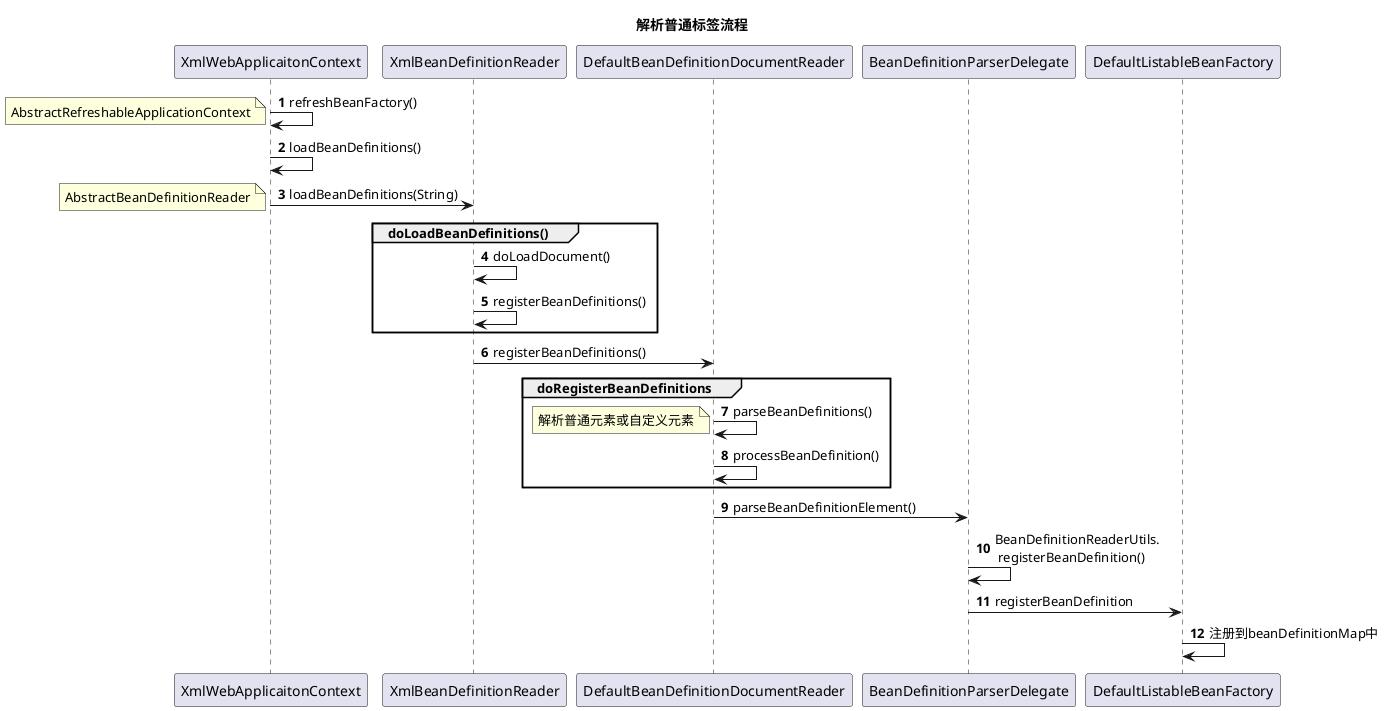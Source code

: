@startuml
title 解析普通标签流程
autonumber 1 1
XmlWebApplicaitonContext -> XmlWebApplicaitonContext:refreshBeanFactory()
note left:AbstractRefreshableApplicationContext
XmlWebApplicaitonContext -> XmlWebApplicaitonContext:loadBeanDefinitions()
XmlWebApplicaitonContext -> XmlBeanDefinitionReader:loadBeanDefinitions(String)
note left:AbstractBeanDefinitionReader
group doLoadBeanDefinitions()
XmlBeanDefinitionReader -> XmlBeanDefinitionReader:doLoadDocument()
XmlBeanDefinitionReader -> XmlBeanDefinitionReader:registerBeanDefinitions()
end
XmlBeanDefinitionReader -> DefaultBeanDefinitionDocumentReader:registerBeanDefinitions()
group doRegisterBeanDefinitions
DefaultBeanDefinitionDocumentReader ->DefaultBeanDefinitionDocumentReader:parseBeanDefinitions()
note left:解析普通元素或自定义元素
DefaultBeanDefinitionDocumentReader ->DefaultBeanDefinitionDocumentReader:processBeanDefinition()
end
DefaultBeanDefinitionDocumentReader ->BeanDefinitionParserDelegate:parseBeanDefinitionElement()
BeanDefinitionParserDelegate ->BeanDefinitionParserDelegate:BeanDefinitionReaderUtils. \n registerBeanDefinition()
BeanDefinitionParserDelegate -> DefaultListableBeanFactory:registerBeanDefinition
DefaultListableBeanFactory -> DefaultListableBeanFactory:注册到beanDefinitionMap中
@enduml